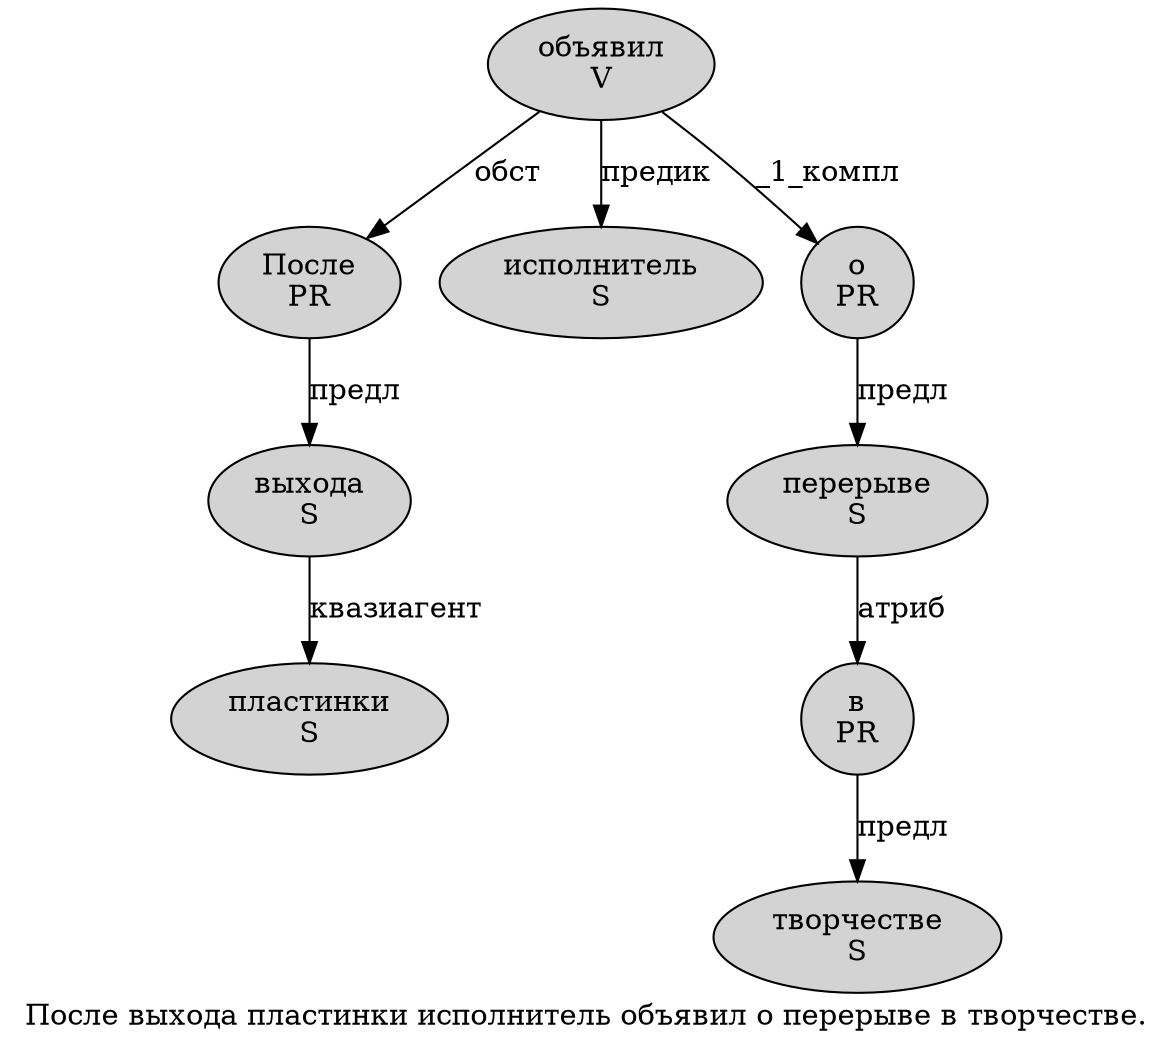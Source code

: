 digraph SENTENCE_275 {
	graph [label="После выхода пластинки исполнитель объявил о перерыве в творчестве."]
	node [style=filled]
		0 [label="После
PR" color="" fillcolor=lightgray penwidth=1 shape=ellipse]
		1 [label="выхода
S" color="" fillcolor=lightgray penwidth=1 shape=ellipse]
		2 [label="пластинки
S" color="" fillcolor=lightgray penwidth=1 shape=ellipse]
		3 [label="исполнитель
S" color="" fillcolor=lightgray penwidth=1 shape=ellipse]
		4 [label="объявил
V" color="" fillcolor=lightgray penwidth=1 shape=ellipse]
		5 [label="о
PR" color="" fillcolor=lightgray penwidth=1 shape=ellipse]
		6 [label="перерыве
S" color="" fillcolor=lightgray penwidth=1 shape=ellipse]
		7 [label="в
PR" color="" fillcolor=lightgray penwidth=1 shape=ellipse]
		8 [label="творчестве
S" color="" fillcolor=lightgray penwidth=1 shape=ellipse]
			4 -> 0 [label="обст"]
			4 -> 3 [label="предик"]
			4 -> 5 [label="_1_компл"]
			6 -> 7 [label="атриб"]
			0 -> 1 [label="предл"]
			1 -> 2 [label="квазиагент"]
			7 -> 8 [label="предл"]
			5 -> 6 [label="предл"]
}
